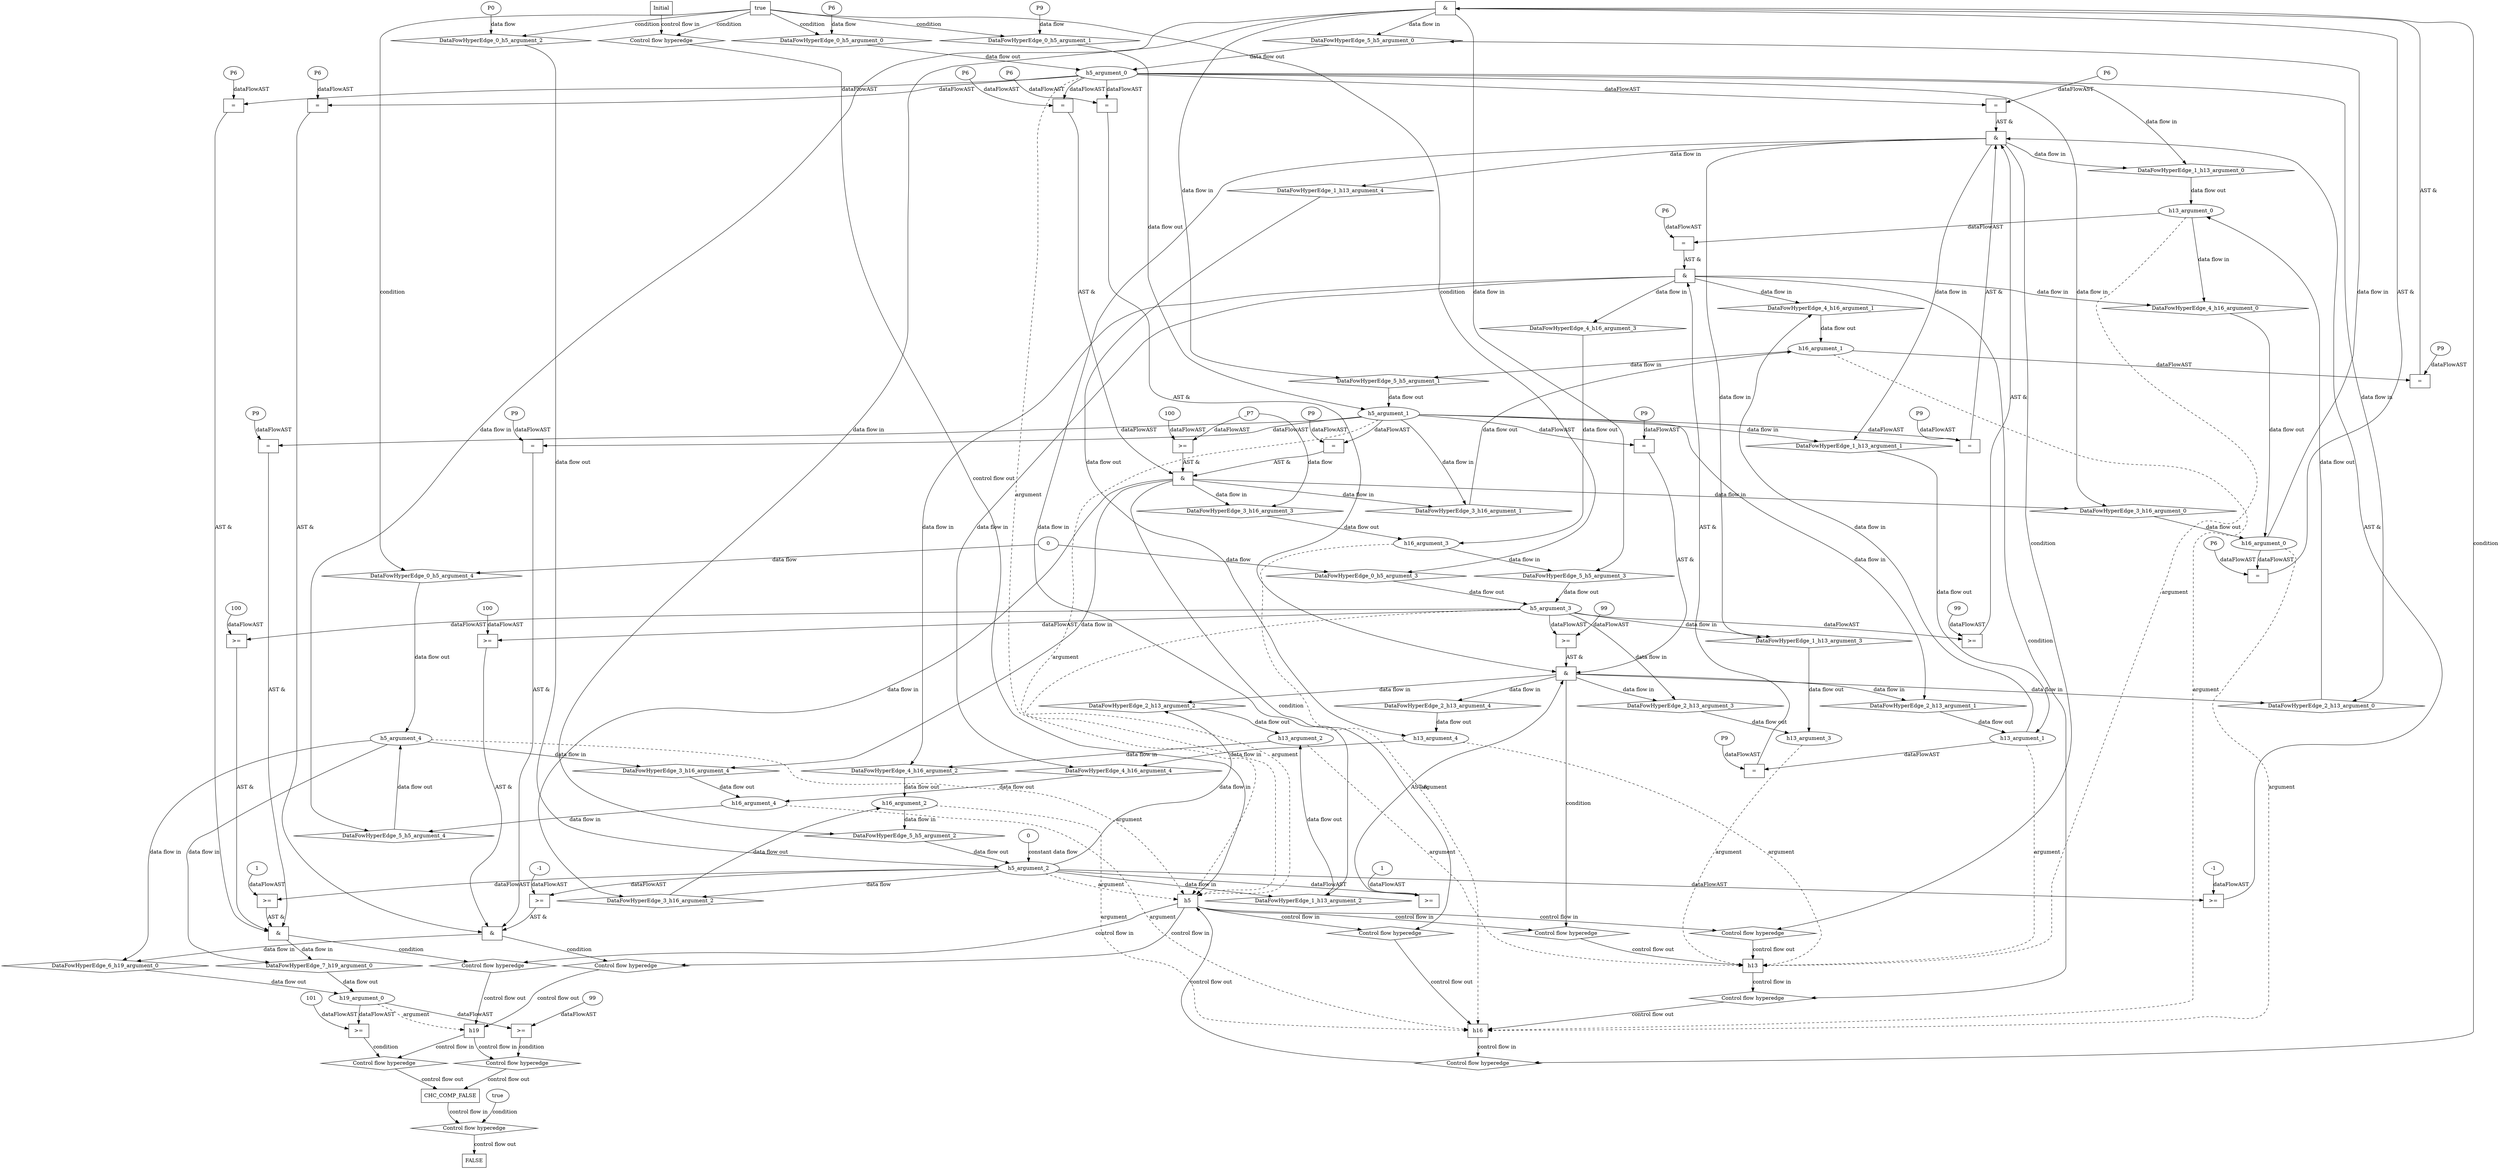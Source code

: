 digraph dag {
"CHC_COMP_FALSE" [label="CHC_COMP_FALSE" nodeName="CHC_COMP_FALSE" class=cfn  shape="rect"];
"h13" [label="h13" nodeName="h13" class=cfn  shape="rect"];
"h16" [label="h16" nodeName="h16" class=cfn  shape="rect"];
"h19" [label="h19" nodeName="h19" class=cfn  shape="rect"];
"h5" [label="h5" nodeName="h5" class=cfn  shape="rect"];
FALSE [label="FALSE" nodeName=FALSE class=cfn  shape="rect"];
Initial [label="Initial" nodeName=Initial class=cfn  shape="rect"];
ControlFowHyperEdge_0 [label="Control flow hyperedge" nodeName=ControlFowHyperEdge_0 class=controlFlowHyperEdge shape="diamond"];
"Initial" -> ControlFowHyperEdge_0 [label="control flow in"]
ControlFowHyperEdge_0 -> "h5" [label="control flow out"]
ControlFowHyperEdge_1 [label="Control flow hyperedge" nodeName=ControlFowHyperEdge_1 class=controlFlowHyperEdge shape="diamond"];
"h5" -> ControlFowHyperEdge_1 [label="control flow in"]
ControlFowHyperEdge_1 -> "h13" [label="control flow out"]
ControlFowHyperEdge_2 [label="Control flow hyperedge" nodeName=ControlFowHyperEdge_2 class=controlFlowHyperEdge shape="diamond"];
"h5" -> ControlFowHyperEdge_2 [label="control flow in"]
ControlFowHyperEdge_2 -> "h13" [label="control flow out"]
ControlFowHyperEdge_3 [label="Control flow hyperedge" nodeName=ControlFowHyperEdge_3 class=controlFlowHyperEdge shape="diamond"];
"h5" -> ControlFowHyperEdge_3 [label="control flow in"]
ControlFowHyperEdge_3 -> "h16" [label="control flow out"]
ControlFowHyperEdge_4 [label="Control flow hyperedge" nodeName=ControlFowHyperEdge_4 class=controlFlowHyperEdge shape="diamond"];
"h13" -> ControlFowHyperEdge_4 [label="control flow in"]
ControlFowHyperEdge_4 -> "h16" [label="control flow out"]
ControlFowHyperEdge_5 [label="Control flow hyperedge" nodeName=ControlFowHyperEdge_5 class=controlFlowHyperEdge shape="diamond"];
"h16" -> ControlFowHyperEdge_5 [label="control flow in"]
ControlFowHyperEdge_5 -> "h5" [label="control flow out"]
ControlFowHyperEdge_6 [label="Control flow hyperedge" nodeName=ControlFowHyperEdge_6 class=controlFlowHyperEdge shape="diamond"];
"h5" -> ControlFowHyperEdge_6 [label="control flow in"]
ControlFowHyperEdge_6 -> "h19" [label="control flow out"]
ControlFowHyperEdge_7 [label="Control flow hyperedge" nodeName=ControlFowHyperEdge_7 class=controlFlowHyperEdge shape="diamond"];
"h5" -> ControlFowHyperEdge_7 [label="control flow in"]
ControlFowHyperEdge_7 -> "h19" [label="control flow out"]
ControlFowHyperEdge_8 [label="Control flow hyperedge" nodeName=ControlFowHyperEdge_8 class=controlFlowHyperEdge shape="diamond"];
"h19" -> ControlFowHyperEdge_8 [label="control flow in"]
ControlFowHyperEdge_8 -> "CHC_COMP_FALSE" [label="control flow out"]
ControlFowHyperEdge_9 [label="Control flow hyperedge" nodeName=ControlFowHyperEdge_9 class=controlFlowHyperEdge shape="diamond"];
"h19" -> ControlFowHyperEdge_9 [label="control flow in"]
ControlFowHyperEdge_9 -> "CHC_COMP_FALSE" [label="control flow out"]
ControlFowHyperEdge_10 [label="Control flow hyperedge" nodeName=ControlFowHyperEdge_10 class=controlFlowHyperEdge shape="diamond"];
"CHC_COMP_FALSE" -> ControlFowHyperEdge_10 [label="control flow in"]
ControlFowHyperEdge_10 -> "FALSE" [label="control flow out"]
"h5_argument_0" [label="h5_argument_0" nodeName=argument0 class=argument  head="h5" shape="oval"];
"h5_argument_0" -> "h5"[label="argument" style="dashed"]
"h5_argument_1" [label="h5_argument_1" nodeName=argument1 class=argument  head="h5" shape="oval"];
"h5_argument_1" -> "h5"[label="argument" style="dashed"]
"h5_argument_2" [label="h5_argument_2" nodeName=argument2 class=argument  head="h5" shape="oval"];
"h5_argument_2" -> "h5"[label="argument" style="dashed"]
"h5_argument_3" [label="h5_argument_3" nodeName=argument3 class=argument  head="h5" shape="oval"];
"h5_argument_3" -> "h5"[label="argument" style="dashed"]
"h5_argument_4" [label="h5_argument_4" nodeName=argument4 class=argument  head="h5" shape="oval"];
"h5_argument_4" -> "h5"[label="argument" style="dashed"]
"h13_argument_0" [label="h13_argument_0" nodeName=argument0 class=argument  head="h13" shape="oval"];
"h13_argument_0" -> "h13"[label="argument" style="dashed"]
"h13_argument_1" [label="h13_argument_1" nodeName=argument1 class=argument  head="h13" shape="oval"];
"h13_argument_1" -> "h13"[label="argument" style="dashed"]
"h13_argument_2" [label="h13_argument_2" nodeName=argument2 class=argument  head="h13" shape="oval"];
"h13_argument_2" -> "h13"[label="argument" style="dashed"]
"h13_argument_3" [label="h13_argument_3" nodeName=argument3 class=argument  head="h13" shape="oval"];
"h13_argument_3" -> "h13"[label="argument" style="dashed"]
"h13_argument_4" [label="h13_argument_4" nodeName=argument4 class=argument  head="h13" shape="oval"];
"h13_argument_4" -> "h13"[label="argument" style="dashed"]
"h16_argument_0" [label="h16_argument_0" nodeName=argument0 class=argument  head="h16" shape="oval"];
"h16_argument_0" -> "h16"[label="argument" style="dashed"]
"h16_argument_1" [label="h16_argument_1" nodeName=argument1 class=argument  head="h16" shape="oval"];
"h16_argument_1" -> "h16"[label="argument" style="dashed"]
"h16_argument_2" [label="h16_argument_2" nodeName=argument2 class=argument  head="h16" shape="oval"];
"h16_argument_2" -> "h16"[label="argument" style="dashed"]
"h16_argument_3" [label="h16_argument_3" nodeName=argument3 class=argument  head="h16" shape="oval"];
"h16_argument_3" -> "h16"[label="argument" style="dashed"]
"h16_argument_4" [label="h16_argument_4" nodeName=argument4 class=argument  head="h16" shape="oval"];
"h16_argument_4" -> "h16"[label="argument" style="dashed"]
"h19_argument_0" [label="h19_argument_0" nodeName=argument0 class=argument  head="h19" shape="oval"];
"h19_argument_0" -> "h19"[label="argument" style="dashed"]

"true_0" [label="true" nodeName="true_0" class=true shape="rect"];
"true_0" -> "ControlFowHyperEdge_0" [label="condition"];
"xxxh5___Initial_0xxxdataFlow_0_node_0" [label="0" nodeName="xxxh5___Initial_0xxxdataFlow_0_node_0" class=Literal ];

"xxxh5___Initial_0xxxdataFlow_0_node_0" -> "DataFowHyperEdge_0_h5_argument_3" [label="data flow"];
"xxxh5___Initial_0xxxdataFlow1_node_0" [label="P9" nodeName="xxxh5___Initial_0xxxdataFlow1_node_0" class=Constant ];

"xxxh5___Initial_0xxxdataFlow1_node_0" -> "DataFowHyperEdge_0_h5_argument_1" [label="data flow"];
"xxxh5___Initial_0xxxdataFlow2_node_0" [label="P6" nodeName="xxxh5___Initial_0xxxdataFlow2_node_0" class=Constant ];

"xxxh5___Initial_0xxxdataFlow2_node_0" -> "DataFowHyperEdge_0_h5_argument_0" [label="data flow"];

"xxxh5___Initial_0xxxdataFlow_0_node_0" -> "DataFowHyperEdge_0_h5_argument_4" [label="data flow"];
"xxxh5___Initial_0xxxdataFlow4_node_0" [label="P0" nodeName="xxxh5___Initial_0xxxdataFlow4_node_0" class=Constant ];

"xxxh5___Initial_0xxxdataFlow4_node_0" -> "DataFowHyperEdge_0_h5_argument_2" [label="data flow"];
"xxxh13___h5_1xxx_and" [label="&" nodeName="xxxh13___h5_1xxx_and" class=Operator shape="rect"];
"xxxh13___h5_1xxxguard_0_node_0" [label=">=" nodeName="xxxh13___h5_1xxxguard_0_node_0" class=Operator  shape="rect"];
"xxxh13___h5_1xxxguard_0_node_1" [label="-1" nodeName="xxxh13___h5_1xxxguard_0_node_1" class=Literal ];
"xxxh13___h5_1xxxguard_0_node_1" -> "xxxh13___h5_1xxxguard_0_node_0"[label="dataFlowAST"]
"h5_argument_2" -> "xxxh13___h5_1xxxguard_0_node_0"[label="dataFlowAST"]

"xxxh13___h5_1xxxguard_0_node_0" -> "xxxh13___h5_1xxx_and" [label="AST &"];
"xxxh13___h5_1xxxguard1_node_0" [label=">=" nodeName="xxxh13___h5_1xxxguard1_node_0" class=Operator  shape="rect"];
"xxxh13___h5_1xxxguard1_node_1" [label="99" nodeName="xxxh13___h5_1xxxguard1_node_1" class=Literal ];
"xxxh13___h5_1xxxguard1_node_1" -> "xxxh13___h5_1xxxguard1_node_0"[label="dataFlowAST"]
"h5_argument_3" -> "xxxh13___h5_1xxxguard1_node_0"[label="dataFlowAST"]

"xxxh13___h5_1xxxguard1_node_0" -> "xxxh13___h5_1xxx_and" [label="AST &"];
"xxxh13___h5_1xxxguard2_node_0" [label="=" nodeName="xxxh13___h5_1xxxguard2_node_0" class=Operator  shape="rect"];
"xxxh13___h5_1xxxguard2_node_1" [label="P6" nodeName="xxxh13___h5_1xxxguard2_node_1" class=Constant ];
"xxxh13___h5_1xxxguard2_node_1" -> "xxxh13___h5_1xxxguard2_node_0"[label="dataFlowAST"]
"h5_argument_0" -> "xxxh13___h5_1xxxguard2_node_0"[label="dataFlowAST"]

"xxxh13___h5_1xxxguard2_node_0" -> "xxxh13___h5_1xxx_and" [label="AST &"];
"xxxh13___h5_1xxxguard3_node_0" [label="=" nodeName="xxxh13___h5_1xxxguard3_node_0" class=Operator  shape="rect"];
"xxxh13___h5_1xxxguard3_node_1" [label="P9" nodeName="xxxh13___h5_1xxxguard3_node_1" class=Constant ];
"xxxh13___h5_1xxxguard3_node_1" -> "xxxh13___h5_1xxxguard3_node_0"[label="dataFlowAST"]
"h5_argument_1" -> "xxxh13___h5_1xxxguard3_node_0"[label="dataFlowAST"]

"xxxh13___h5_1xxxguard3_node_0" -> "xxxh13___h5_1xxx_and" [label="AST &"];
"xxxh13___h5_1xxx_and" -> "ControlFowHyperEdge_1" [label="condition"];
"xxxh13___h5_2xxx_and" [label="&" nodeName="xxxh13___h5_2xxx_and" class=Operator shape="rect"];
"xxxh13___h5_2xxxguard_0_node_0" [label=">=" nodeName="xxxh13___h5_2xxxguard_0_node_0" class=Operator  shape="rect"];
"xxxh13___h5_2xxxguard_0_node_2" [label="1" nodeName="xxxh13___h5_2xxxguard_0_node_2" class=Literal ];
"h5_argument_2" -> "xxxh13___h5_2xxxguard_0_node_0"[label="dataFlowAST"]
"xxxh13___h5_2xxxguard_0_node_2" -> "xxxh13___h5_2xxxguard_0_node_0"[label="dataFlowAST"]

"xxxh13___h5_2xxxguard_0_node_0" -> "xxxh13___h5_2xxx_and" [label="AST &"];
"xxxh13___h5_2xxxguard1_node_0" [label=">=" nodeName="xxxh13___h5_2xxxguard1_node_0" class=Operator  shape="rect"];
"xxxh13___h5_2xxxguard1_node_1" [label="99" nodeName="xxxh13___h5_2xxxguard1_node_1" class=Literal ];
"xxxh13___h5_2xxxguard1_node_1" -> "xxxh13___h5_2xxxguard1_node_0"[label="dataFlowAST"]
"h5_argument_3" -> "xxxh13___h5_2xxxguard1_node_0"[label="dataFlowAST"]

"xxxh13___h5_2xxxguard1_node_0" -> "xxxh13___h5_2xxx_and" [label="AST &"];
"xxxh13___h5_2xxxguard2_node_0" [label="=" nodeName="xxxh13___h5_2xxxguard2_node_0" class=Operator  shape="rect"];
"xxxh13___h5_2xxxguard2_node_1" [label="P6" nodeName="xxxh13___h5_2xxxguard2_node_1" class=Constant ];
"xxxh13___h5_2xxxguard2_node_1" -> "xxxh13___h5_2xxxguard2_node_0"[label="dataFlowAST"]
"h5_argument_0" -> "xxxh13___h5_2xxxguard2_node_0"[label="dataFlowAST"]

"xxxh13___h5_2xxxguard2_node_0" -> "xxxh13___h5_2xxx_and" [label="AST &"];
"xxxh13___h5_2xxxguard3_node_0" [label="=" nodeName="xxxh13___h5_2xxxguard3_node_0" class=Operator  shape="rect"];
"xxxh13___h5_2xxxguard3_node_1" [label="P9" nodeName="xxxh13___h5_2xxxguard3_node_1" class=Constant ];
"xxxh13___h5_2xxxguard3_node_1" -> "xxxh13___h5_2xxxguard3_node_0"[label="dataFlowAST"]
"h5_argument_1" -> "xxxh13___h5_2xxxguard3_node_0"[label="dataFlowAST"]

"xxxh13___h5_2xxxguard3_node_0" -> "xxxh13___h5_2xxx_and" [label="AST &"];
"xxxh13___h5_2xxx_and" -> "ControlFowHyperEdge_2" [label="condition"];
"xxxh16___h5_3xxx_and" [label="&" nodeName="xxxh16___h5_3xxx_and" class=Operator shape="rect"];
"xxxh16___h5_3xxxguard_0_node_0" [label=">=" nodeName="xxxh16___h5_3xxxguard_0_node_0" class=Operator  shape="rect"];
"xxxh16___h5_3xxxguard_0_node_1" [label="100" nodeName="xxxh16___h5_3xxxguard_0_node_1" class=Literal ];
"xxxh16___h5_3xxxguard_0_node_1" -> "xxxh16___h5_3xxxguard_0_node_0"[label="dataFlowAST"]
"xxxh16___h5_3xxxdataFlow1_node_0" -> "xxxh16___h5_3xxxguard_0_node_0"[label="dataFlowAST"]

"xxxh16___h5_3xxxguard_0_node_0" -> "xxxh16___h5_3xxx_and" [label="AST &"];
"xxxh16___h5_3xxxguard1_node_0" [label="=" nodeName="xxxh16___h5_3xxxguard1_node_0" class=Operator  shape="rect"];
"xxxh16___h5_3xxxguard1_node_1" [label="P6" nodeName="xxxh16___h5_3xxxguard1_node_1" class=Constant ];
"xxxh16___h5_3xxxguard1_node_1" -> "xxxh16___h5_3xxxguard1_node_0"[label="dataFlowAST"]
"h5_argument_0" -> "xxxh16___h5_3xxxguard1_node_0"[label="dataFlowAST"]

"xxxh16___h5_3xxxguard1_node_0" -> "xxxh16___h5_3xxx_and" [label="AST &"];
"xxxh16___h5_3xxxguard2_node_0" [label="=" nodeName="xxxh16___h5_3xxxguard2_node_0" class=Operator  shape="rect"];
"xxxh16___h5_3xxxguard2_node_1" [label="P9" nodeName="xxxh16___h5_3xxxguard2_node_1" class=Constant ];
"xxxh16___h5_3xxxguard2_node_1" -> "xxxh16___h5_3xxxguard2_node_0"[label="dataFlowAST"]
"h5_argument_1" -> "xxxh16___h5_3xxxguard2_node_0"[label="dataFlowAST"]

"xxxh16___h5_3xxxguard2_node_0" -> "xxxh16___h5_3xxx_and" [label="AST &"];
"xxxh16___h5_3xxx_and" -> "ControlFowHyperEdge_3" [label="condition"];

"h5_argument_2" -> "DataFowHyperEdge_3_h16_argument_2" [label="data flow"];
"xxxh16___h5_3xxxdataFlow1_node_0" [label="_P7" nodeName="xxxh16___h5_3xxxdataFlow1_node_0" class=Constant ];

"xxxh16___h5_3xxxdataFlow1_node_0" -> "DataFowHyperEdge_3_h16_argument_3" [label="data flow"];
"xxxh16___h13_4xxx_and" [label="&" nodeName="xxxh16___h13_4xxx_and" class=Operator shape="rect"];
"xxxh16___h13_4xxxguard_0_node_0" [label="=" nodeName="xxxh16___h13_4xxxguard_0_node_0" class=Operator  shape="rect"];
"xxxh16___h13_4xxxguard_0_node_1" [label="P6" nodeName="xxxh16___h13_4xxxguard_0_node_1" class=Constant ];
"xxxh16___h13_4xxxguard_0_node_1" -> "xxxh16___h13_4xxxguard_0_node_0"[label="dataFlowAST"]
"h13_argument_0" -> "xxxh16___h13_4xxxguard_0_node_0"[label="dataFlowAST"]

"xxxh16___h13_4xxxguard_0_node_0" -> "xxxh16___h13_4xxx_and" [label="AST &"];
"xxxh16___h13_4xxxguard1_node_0" [label="=" nodeName="xxxh16___h13_4xxxguard1_node_0" class=Operator  shape="rect"];
"xxxh16___h13_4xxxguard1_node_1" [label="P9" nodeName="xxxh16___h13_4xxxguard1_node_1" class=Constant ];
"xxxh16___h13_4xxxguard1_node_1" -> "xxxh16___h13_4xxxguard1_node_0"[label="dataFlowAST"]
"h13_argument_1" -> "xxxh16___h13_4xxxguard1_node_0"[label="dataFlowAST"]

"xxxh16___h13_4xxxguard1_node_0" -> "xxxh16___h13_4xxx_and" [label="AST &"];
"xxxh16___h13_4xxx_and" -> "ControlFowHyperEdge_4" [label="condition"];
"xxxh5___h16_5xxx_and" [label="&" nodeName="xxxh5___h16_5xxx_and" class=Operator shape="rect"];
"xxxh5___h16_5xxxguard_0_node_0" [label="=" nodeName="xxxh5___h16_5xxxguard_0_node_0" class=Operator  shape="rect"];
"xxxh5___h16_5xxxguard_0_node_1" [label="P6" nodeName="xxxh5___h16_5xxxguard_0_node_1" class=Constant ];
"xxxh5___h16_5xxxguard_0_node_1" -> "xxxh5___h16_5xxxguard_0_node_0"[label="dataFlowAST"]
"h16_argument_0" -> "xxxh5___h16_5xxxguard_0_node_0"[label="dataFlowAST"]

"xxxh5___h16_5xxxguard_0_node_0" -> "xxxh5___h16_5xxx_and" [label="AST &"];
"xxxh5___h16_5xxxguard1_node_0" [label="=" nodeName="xxxh5___h16_5xxxguard1_node_0" class=Operator  shape="rect"];
"xxxh5___h16_5xxxguard1_node_1" [label="P9" nodeName="xxxh5___h16_5xxxguard1_node_1" class=Constant ];
"xxxh5___h16_5xxxguard1_node_1" -> "xxxh5___h16_5xxxguard1_node_0"[label="dataFlowAST"]
"h16_argument_1" -> "xxxh5___h16_5xxxguard1_node_0"[label="dataFlowAST"]

"xxxh5___h16_5xxxguard1_node_0" -> "xxxh5___h16_5xxx_and" [label="AST &"];
"xxxh5___h16_5xxx_and" -> "ControlFowHyperEdge_5" [label="condition"];
"xxxh19___h5_6xxx_and" [label="&" nodeName="xxxh19___h5_6xxx_and" class=Operator shape="rect"];
"xxxh19___h5_6xxxguard_0_node_0" [label=">=" nodeName="xxxh19___h5_6xxxguard_0_node_0" class=Operator  shape="rect"];
"xxxh19___h5_6xxxguard_0_node_1" [label="-1" nodeName="xxxh19___h5_6xxxguard_0_node_1" class=Literal ];
"xxxh19___h5_6xxxguard_0_node_1" -> "xxxh19___h5_6xxxguard_0_node_0"[label="dataFlowAST"]
"h5_argument_2" -> "xxxh19___h5_6xxxguard_0_node_0"[label="dataFlowAST"]

"xxxh19___h5_6xxxguard_0_node_0" -> "xxxh19___h5_6xxx_and" [label="AST &"];
"xxxh19___h5_6xxxguard1_node_0" [label=">=" nodeName="xxxh19___h5_6xxxguard1_node_0" class=Operator  shape="rect"];
"xxxh19___h5_6xxxguard1_node_2" [label="100" nodeName="xxxh19___h5_6xxxguard1_node_2" class=Literal ];
"h5_argument_3" -> "xxxh19___h5_6xxxguard1_node_0"[label="dataFlowAST"]
"xxxh19___h5_6xxxguard1_node_2" -> "xxxh19___h5_6xxxguard1_node_0"[label="dataFlowAST"]

"xxxh19___h5_6xxxguard1_node_0" -> "xxxh19___h5_6xxx_and" [label="AST &"];
"xxxh19___h5_6xxxguard2_node_0" [label="=" nodeName="xxxh19___h5_6xxxguard2_node_0" class=Operator  shape="rect"];
"xxxh19___h5_6xxxguard2_node_1" [label="P6" nodeName="xxxh19___h5_6xxxguard2_node_1" class=Constant ];
"xxxh19___h5_6xxxguard2_node_1" -> "xxxh19___h5_6xxxguard2_node_0"[label="dataFlowAST"]
"h5_argument_0" -> "xxxh19___h5_6xxxguard2_node_0"[label="dataFlowAST"]

"xxxh19___h5_6xxxguard2_node_0" -> "xxxh19___h5_6xxx_and" [label="AST &"];
"xxxh19___h5_6xxxguard3_node_0" [label="=" nodeName="xxxh19___h5_6xxxguard3_node_0" class=Operator  shape="rect"];
"xxxh19___h5_6xxxguard3_node_1" [label="P9" nodeName="xxxh19___h5_6xxxguard3_node_1" class=Constant ];
"xxxh19___h5_6xxxguard3_node_1" -> "xxxh19___h5_6xxxguard3_node_0"[label="dataFlowAST"]
"h5_argument_1" -> "xxxh19___h5_6xxxguard3_node_0"[label="dataFlowAST"]

"xxxh19___h5_6xxxguard3_node_0" -> "xxxh19___h5_6xxx_and" [label="AST &"];
"xxxh19___h5_6xxx_and" -> "ControlFowHyperEdge_6" [label="condition"];
"xxxh19___h5_7xxx_and" [label="&" nodeName="xxxh19___h5_7xxx_and" class=Operator shape="rect"];
"xxxh19___h5_7xxxguard_0_node_0" [label=">=" nodeName="xxxh19___h5_7xxxguard_0_node_0" class=Operator  shape="rect"];
"xxxh19___h5_7xxxguard_0_node_2" [label="1" nodeName="xxxh19___h5_7xxxguard_0_node_2" class=Literal ];
"h5_argument_2" -> "xxxh19___h5_7xxxguard_0_node_0"[label="dataFlowAST"]
"xxxh19___h5_7xxxguard_0_node_2" -> "xxxh19___h5_7xxxguard_0_node_0"[label="dataFlowAST"]

"xxxh19___h5_7xxxguard_0_node_0" -> "xxxh19___h5_7xxx_and" [label="AST &"];
"xxxh19___h5_7xxxguard1_node_0" [label=">=" nodeName="xxxh19___h5_7xxxguard1_node_0" class=Operator  shape="rect"];
"xxxh19___h5_7xxxguard1_node_2" [label="100" nodeName="xxxh19___h5_7xxxguard1_node_2" class=Literal ];
"h5_argument_3" -> "xxxh19___h5_7xxxguard1_node_0"[label="dataFlowAST"]
"xxxh19___h5_7xxxguard1_node_2" -> "xxxh19___h5_7xxxguard1_node_0"[label="dataFlowAST"]

"xxxh19___h5_7xxxguard1_node_0" -> "xxxh19___h5_7xxx_and" [label="AST &"];
"xxxh19___h5_7xxxguard2_node_0" [label="=" nodeName="xxxh19___h5_7xxxguard2_node_0" class=Operator  shape="rect"];
"xxxh19___h5_7xxxguard2_node_1" [label="P6" nodeName="xxxh19___h5_7xxxguard2_node_1" class=Constant ];
"xxxh19___h5_7xxxguard2_node_1" -> "xxxh19___h5_7xxxguard2_node_0"[label="dataFlowAST"]
"h5_argument_0" -> "xxxh19___h5_7xxxguard2_node_0"[label="dataFlowAST"]

"xxxh19___h5_7xxxguard2_node_0" -> "xxxh19___h5_7xxx_and" [label="AST &"];
"xxxh19___h5_7xxxguard3_node_0" [label="=" nodeName="xxxh19___h5_7xxxguard3_node_0" class=Operator  shape="rect"];
"xxxh19___h5_7xxxguard3_node_1" [label="P9" nodeName="xxxh19___h5_7xxxguard3_node_1" class=Constant ];
"xxxh19___h5_7xxxguard3_node_1" -> "xxxh19___h5_7xxxguard3_node_0"[label="dataFlowAST"]
"h5_argument_1" -> "xxxh19___h5_7xxxguard3_node_0"[label="dataFlowAST"]

"xxxh19___h5_7xxxguard3_node_0" -> "xxxh19___h5_7xxx_and" [label="AST &"];
"xxxh19___h5_7xxx_and" -> "ControlFowHyperEdge_7" [label="condition"];
"xxxCHC_COMP_FALSE___h19_8xxxguard_0_node_0" [label=">=" nodeName="xxxCHC_COMP_FALSE___h19_8xxxguard_0_node_0" class=Operator  shape="rect"];
"xxxCHC_COMP_FALSE___h19_8xxxguard_0_node_1" [label="99" nodeName="xxxCHC_COMP_FALSE___h19_8xxxguard_0_node_1" class=Literal ];
"xxxCHC_COMP_FALSE___h19_8xxxguard_0_node_1" -> "xxxCHC_COMP_FALSE___h19_8xxxguard_0_node_0"[label="dataFlowAST"]
"h19_argument_0" -> "xxxCHC_COMP_FALSE___h19_8xxxguard_0_node_0"[label="dataFlowAST"]

"xxxCHC_COMP_FALSE___h19_8xxxguard_0_node_0" -> "ControlFowHyperEdge_8" [label="condition"];
"xxxCHC_COMP_FALSE___h19_9xxxguard_0_node_0" [label=">=" nodeName="xxxCHC_COMP_FALSE___h19_9xxxguard_0_node_0" class=Operator  shape="rect"];
"xxxCHC_COMP_FALSE___h19_9xxxguard_0_node_2" [label="101" nodeName="xxxCHC_COMP_FALSE___h19_9xxxguard_0_node_2" class=Literal ];
"h19_argument_0" -> "xxxCHC_COMP_FALSE___h19_9xxxguard_0_node_0"[label="dataFlowAST"]
"xxxCHC_COMP_FALSE___h19_9xxxguard_0_node_2" -> "xxxCHC_COMP_FALSE___h19_9xxxguard_0_node_0"[label="dataFlowAST"]

"xxxCHC_COMP_FALSE___h19_9xxxguard_0_node_0" -> "ControlFowHyperEdge_9" [label="condition"];
"xxxFALSE___CHC_COMP_FALSE_10xxxguard_0_node_0" [label="true" nodeName="xxxFALSE___CHC_COMP_FALSE_10xxxguard_0_node_0" class=BoolValue ];

"xxxFALSE___CHC_COMP_FALSE_10xxxguard_0_node_0" -> "ControlFowHyperEdge_10" [label="condition"];
"DataFowHyperEdge_0_h5_argument_0" [label="DataFowHyperEdge_0_h5_argument_0" nodeName="DataFowHyperEdge_0_h5_argument_0" class=DataFlowHyperedge shape="diamond"];
"DataFowHyperEdge_0_h5_argument_0" -> "h5_argument_0"[label="data flow out"]
"true_0" -> "DataFowHyperEdge_0_h5_argument_0" [label="condition"];
"DataFowHyperEdge_0_h5_argument_1" [label="DataFowHyperEdge_0_h5_argument_1" nodeName="DataFowHyperEdge_0_h5_argument_1" class=DataFlowHyperedge shape="diamond"];
"DataFowHyperEdge_0_h5_argument_1" -> "h5_argument_1"[label="data flow out"]
"true_0" -> "DataFowHyperEdge_0_h5_argument_1" [label="condition"];
"DataFowHyperEdge_0_h5_argument_2" [label="DataFowHyperEdge_0_h5_argument_2" nodeName="DataFowHyperEdge_0_h5_argument_2" class=DataFlowHyperedge shape="diamond"];
"DataFowHyperEdge_0_h5_argument_2" -> "h5_argument_2"[label="data flow out"]
"true_0" -> "DataFowHyperEdge_0_h5_argument_2" [label="condition"];
"DataFowHyperEdge_0_h5_argument_3" [label="DataFowHyperEdge_0_h5_argument_3" nodeName="DataFowHyperEdge_0_h5_argument_3" class=DataFlowHyperedge shape="diamond"];
"DataFowHyperEdge_0_h5_argument_3" -> "h5_argument_3"[label="data flow out"]
"true_0" -> "DataFowHyperEdge_0_h5_argument_3" [label="condition"];
"DataFowHyperEdge_0_h5_argument_4" [label="DataFowHyperEdge_0_h5_argument_4" nodeName="DataFowHyperEdge_0_h5_argument_4" class=DataFlowHyperedge shape="diamond"];
"DataFowHyperEdge_0_h5_argument_4" -> "h5_argument_4"[label="data flow out"]
"true_0" -> "DataFowHyperEdge_0_h5_argument_4" [label="condition"];
"DataFowHyperEdge_1_h13_argument_0" [label="DataFowHyperEdge_1_h13_argument_0" nodeName="DataFowHyperEdge_1_h13_argument_0" class=DataFlowHyperedge shape="diamond"];
"DataFowHyperEdge_1_h13_argument_0" -> "h13_argument_0"[label="data flow out"]
"xxxh13___h5_1xxx_and" -> "DataFowHyperEdge_1_h13_argument_0"[label="data flow in"]
"DataFowHyperEdge_1_h13_argument_1" [label="DataFowHyperEdge_1_h13_argument_1" nodeName="DataFowHyperEdge_1_h13_argument_1" class=DataFlowHyperedge shape="diamond"];
"DataFowHyperEdge_1_h13_argument_1" -> "h13_argument_1"[label="data flow out"]
"xxxh13___h5_1xxx_and" -> "DataFowHyperEdge_1_h13_argument_1"[label="data flow in"]
"DataFowHyperEdge_1_h13_argument_2" [label="DataFowHyperEdge_1_h13_argument_2" nodeName="DataFowHyperEdge_1_h13_argument_2" class=DataFlowHyperedge shape="diamond"];
"DataFowHyperEdge_1_h13_argument_2" -> "h13_argument_2"[label="data flow out"]
"xxxh13___h5_1xxx_and" -> "DataFowHyperEdge_1_h13_argument_2"[label="data flow in"]
"DataFowHyperEdge_1_h13_argument_3" [label="DataFowHyperEdge_1_h13_argument_3" nodeName="DataFowHyperEdge_1_h13_argument_3" class=DataFlowHyperedge shape="diamond"];
"DataFowHyperEdge_1_h13_argument_3" -> "h13_argument_3"[label="data flow out"]
"xxxh13___h5_1xxx_and" -> "DataFowHyperEdge_1_h13_argument_3"[label="data flow in"]
"DataFowHyperEdge_1_h13_argument_4" [label="DataFowHyperEdge_1_h13_argument_4" nodeName="DataFowHyperEdge_1_h13_argument_4" class=DataFlowHyperedge shape="diamond"];
"DataFowHyperEdge_1_h13_argument_4" -> "h13_argument_4"[label="data flow out"]
"xxxh13___h5_1xxx_and" -> "DataFowHyperEdge_1_h13_argument_4"[label="data flow in"]
"DataFowHyperEdge_2_h13_argument_0" [label="DataFowHyperEdge_2_h13_argument_0" nodeName="DataFowHyperEdge_2_h13_argument_0" class=DataFlowHyperedge shape="diamond"];
"DataFowHyperEdge_2_h13_argument_0" -> "h13_argument_0"[label="data flow out"]
"xxxh13___h5_2xxx_and" -> "DataFowHyperEdge_2_h13_argument_0"[label="data flow in"]
"DataFowHyperEdge_2_h13_argument_1" [label="DataFowHyperEdge_2_h13_argument_1" nodeName="DataFowHyperEdge_2_h13_argument_1" class=DataFlowHyperedge shape="diamond"];
"DataFowHyperEdge_2_h13_argument_1" -> "h13_argument_1"[label="data flow out"]
"xxxh13___h5_2xxx_and" -> "DataFowHyperEdge_2_h13_argument_1"[label="data flow in"]
"DataFowHyperEdge_2_h13_argument_2" [label="DataFowHyperEdge_2_h13_argument_2" nodeName="DataFowHyperEdge_2_h13_argument_2" class=DataFlowHyperedge shape="diamond"];
"DataFowHyperEdge_2_h13_argument_2" -> "h13_argument_2"[label="data flow out"]
"xxxh13___h5_2xxx_and" -> "DataFowHyperEdge_2_h13_argument_2"[label="data flow in"]
"DataFowHyperEdge_2_h13_argument_3" [label="DataFowHyperEdge_2_h13_argument_3" nodeName="DataFowHyperEdge_2_h13_argument_3" class=DataFlowHyperedge shape="diamond"];
"DataFowHyperEdge_2_h13_argument_3" -> "h13_argument_3"[label="data flow out"]
"xxxh13___h5_2xxx_and" -> "DataFowHyperEdge_2_h13_argument_3"[label="data flow in"]
"DataFowHyperEdge_2_h13_argument_4" [label="DataFowHyperEdge_2_h13_argument_4" nodeName="DataFowHyperEdge_2_h13_argument_4" class=DataFlowHyperedge shape="diamond"];
"DataFowHyperEdge_2_h13_argument_4" -> "h13_argument_4"[label="data flow out"]
"xxxh13___h5_2xxx_and" -> "DataFowHyperEdge_2_h13_argument_4"[label="data flow in"]
"DataFowHyperEdge_3_h16_argument_0" [label="DataFowHyperEdge_3_h16_argument_0" nodeName="DataFowHyperEdge_3_h16_argument_0" class=DataFlowHyperedge shape="diamond"];
"DataFowHyperEdge_3_h16_argument_0" -> "h16_argument_0"[label="data flow out"]
"xxxh16___h5_3xxx_and" -> "DataFowHyperEdge_3_h16_argument_0"[label="data flow in"]
"DataFowHyperEdge_3_h16_argument_1" [label="DataFowHyperEdge_3_h16_argument_1" nodeName="DataFowHyperEdge_3_h16_argument_1" class=DataFlowHyperedge shape="diamond"];
"DataFowHyperEdge_3_h16_argument_1" -> "h16_argument_1"[label="data flow out"]
"xxxh16___h5_3xxx_and" -> "DataFowHyperEdge_3_h16_argument_1"[label="data flow in"]
"DataFowHyperEdge_3_h16_argument_2" [label="DataFowHyperEdge_3_h16_argument_2" nodeName="DataFowHyperEdge_3_h16_argument_2" class=DataFlowHyperedge shape="diamond"];
"DataFowHyperEdge_3_h16_argument_2" -> "h16_argument_2"[label="data flow out"]
"xxxh16___h5_3xxx_and" -> "DataFowHyperEdge_3_h16_argument_2"[label="data flow in"]
"DataFowHyperEdge_3_h16_argument_3" [label="DataFowHyperEdge_3_h16_argument_3" nodeName="DataFowHyperEdge_3_h16_argument_3" class=DataFlowHyperedge shape="diamond"];
"DataFowHyperEdge_3_h16_argument_3" -> "h16_argument_3"[label="data flow out"]
"xxxh16___h5_3xxx_and" -> "DataFowHyperEdge_3_h16_argument_3"[label="data flow in"]
"DataFowHyperEdge_3_h16_argument_4" [label="DataFowHyperEdge_3_h16_argument_4" nodeName="DataFowHyperEdge_3_h16_argument_4" class=DataFlowHyperedge shape="diamond"];
"DataFowHyperEdge_3_h16_argument_4" -> "h16_argument_4"[label="data flow out"]
"xxxh16___h5_3xxx_and" -> "DataFowHyperEdge_3_h16_argument_4"[label="data flow in"]
"DataFowHyperEdge_4_h16_argument_0" [label="DataFowHyperEdge_4_h16_argument_0" nodeName="DataFowHyperEdge_4_h16_argument_0" class=DataFlowHyperedge shape="diamond"];
"DataFowHyperEdge_4_h16_argument_0" -> "h16_argument_0"[label="data flow out"]
"xxxh16___h13_4xxx_and" -> "DataFowHyperEdge_4_h16_argument_0"[label="data flow in"]
"DataFowHyperEdge_4_h16_argument_1" [label="DataFowHyperEdge_4_h16_argument_1" nodeName="DataFowHyperEdge_4_h16_argument_1" class=DataFlowHyperedge shape="diamond"];
"DataFowHyperEdge_4_h16_argument_1" -> "h16_argument_1"[label="data flow out"]
"xxxh16___h13_4xxx_and" -> "DataFowHyperEdge_4_h16_argument_1"[label="data flow in"]
"DataFowHyperEdge_4_h16_argument_2" [label="DataFowHyperEdge_4_h16_argument_2" nodeName="DataFowHyperEdge_4_h16_argument_2" class=DataFlowHyperedge shape="diamond"];
"DataFowHyperEdge_4_h16_argument_2" -> "h16_argument_2"[label="data flow out"]
"xxxh16___h13_4xxx_and" -> "DataFowHyperEdge_4_h16_argument_2"[label="data flow in"]
"DataFowHyperEdge_4_h16_argument_3" [label="DataFowHyperEdge_4_h16_argument_3" nodeName="DataFowHyperEdge_4_h16_argument_3" class=DataFlowHyperedge shape="diamond"];
"DataFowHyperEdge_4_h16_argument_3" -> "h16_argument_3"[label="data flow out"]
"xxxh16___h13_4xxx_and" -> "DataFowHyperEdge_4_h16_argument_3"[label="data flow in"]
"DataFowHyperEdge_4_h16_argument_4" [label="DataFowHyperEdge_4_h16_argument_4" nodeName="DataFowHyperEdge_4_h16_argument_4" class=DataFlowHyperedge shape="diamond"];
"DataFowHyperEdge_4_h16_argument_4" -> "h16_argument_4"[label="data flow out"]
"xxxh16___h13_4xxx_and" -> "DataFowHyperEdge_4_h16_argument_4"[label="data flow in"]
"DataFowHyperEdge_5_h5_argument_0" [label="DataFowHyperEdge_5_h5_argument_0" nodeName="DataFowHyperEdge_5_h5_argument_0" class=DataFlowHyperedge shape="diamond"];
"DataFowHyperEdge_5_h5_argument_0" -> "h5_argument_0"[label="data flow out"]
"xxxh5___h16_5xxx_and" -> "DataFowHyperEdge_5_h5_argument_0"[label="data flow in"]
"DataFowHyperEdge_5_h5_argument_1" [label="DataFowHyperEdge_5_h5_argument_1" nodeName="DataFowHyperEdge_5_h5_argument_1" class=DataFlowHyperedge shape="diamond"];
"DataFowHyperEdge_5_h5_argument_1" -> "h5_argument_1"[label="data flow out"]
"xxxh5___h16_5xxx_and" -> "DataFowHyperEdge_5_h5_argument_1"[label="data flow in"]
"DataFowHyperEdge_5_h5_argument_2" [label="DataFowHyperEdge_5_h5_argument_2" nodeName="DataFowHyperEdge_5_h5_argument_2" class=DataFlowHyperedge shape="diamond"];
"DataFowHyperEdge_5_h5_argument_2" -> "h5_argument_2"[label="data flow out"]
"xxxh5___h16_5xxx_and" -> "DataFowHyperEdge_5_h5_argument_2"[label="data flow in"]
"DataFowHyperEdge_5_h5_argument_3" [label="DataFowHyperEdge_5_h5_argument_3" nodeName="DataFowHyperEdge_5_h5_argument_3" class=DataFlowHyperedge shape="diamond"];
"DataFowHyperEdge_5_h5_argument_3" -> "h5_argument_3"[label="data flow out"]
"xxxh5___h16_5xxx_and" -> "DataFowHyperEdge_5_h5_argument_3"[label="data flow in"]
"DataFowHyperEdge_5_h5_argument_4" [label="DataFowHyperEdge_5_h5_argument_4" nodeName="DataFowHyperEdge_5_h5_argument_4" class=DataFlowHyperedge shape="diamond"];
"DataFowHyperEdge_5_h5_argument_4" -> "h5_argument_4"[label="data flow out"]
"xxxh5___h16_5xxx_and" -> "DataFowHyperEdge_5_h5_argument_4"[label="data flow in"]
"DataFowHyperEdge_6_h19_argument_0" [label="DataFowHyperEdge_6_h19_argument_0" nodeName="DataFowHyperEdge_6_h19_argument_0" class=DataFlowHyperedge shape="diamond"];
"DataFowHyperEdge_6_h19_argument_0" -> "h19_argument_0"[label="data flow out"]
"xxxh19___h5_6xxx_and" -> "DataFowHyperEdge_6_h19_argument_0"[label="data flow in"]
"DataFowHyperEdge_7_h19_argument_0" [label="DataFowHyperEdge_7_h19_argument_0" nodeName="DataFowHyperEdge_7_h19_argument_0" class=DataFlowHyperedge shape="diamond"];
"DataFowHyperEdge_7_h19_argument_0" -> "h19_argument_0"[label="data flow out"]
"xxxh19___h5_7xxx_and" -> "DataFowHyperEdge_7_h19_argument_0"[label="data flow in"]
"xxxh16___h5_3xxxh5_argument_2_constant_0" [label="0" nodeName="xxxh16___h5_3xxxh5_argument_2_constant_0" class=Constant];
"xxxh16___h5_3xxxh5_argument_2_constant_0" -> "h5_argument_2" [label="constant data flow"];
"h5_argument_0" -> "DataFowHyperEdge_1_h13_argument_0"[label="data flow in"]
"h5_argument_1" -> "DataFowHyperEdge_1_h13_argument_1"[label="data flow in"]
"h5_argument_2" -> "DataFowHyperEdge_1_h13_argument_2"[label="data flow in"]
"h5_argument_3" -> "DataFowHyperEdge_1_h13_argument_3"[label="data flow in"]
"h5_argument_0" -> "DataFowHyperEdge_2_h13_argument_0"[label="data flow in"]
"h5_argument_1" -> "DataFowHyperEdge_2_h13_argument_1"[label="data flow in"]
"h5_argument_2" -> "DataFowHyperEdge_2_h13_argument_2"[label="data flow in"]
"h5_argument_3" -> "DataFowHyperEdge_2_h13_argument_3"[label="data flow in"]
"h5_argument_0" -> "DataFowHyperEdge_3_h16_argument_0"[label="data flow in"]
"h5_argument_1" -> "DataFowHyperEdge_3_h16_argument_1"[label="data flow in"]
"h5_argument_4" -> "DataFowHyperEdge_3_h16_argument_4"[label="data flow in"]
"h13_argument_0" -> "DataFowHyperEdge_4_h16_argument_0"[label="data flow in"]
"h13_argument_1" -> "DataFowHyperEdge_4_h16_argument_1"[label="data flow in"]
"h13_argument_2" -> "DataFowHyperEdge_4_h16_argument_2"[label="data flow in"]
"h13_argument_4" -> "DataFowHyperEdge_4_h16_argument_4"[label="data flow in"]
"h16_argument_0" -> "DataFowHyperEdge_5_h5_argument_0"[label="data flow in"]
"h16_argument_3" -> "DataFowHyperEdge_5_h5_argument_3"[label="data flow in"]
"h16_argument_4" -> "DataFowHyperEdge_5_h5_argument_4"[label="data flow in"]
"h16_argument_1" -> "DataFowHyperEdge_5_h5_argument_1"[label="data flow in"]
"h16_argument_2" -> "DataFowHyperEdge_5_h5_argument_2"[label="data flow in"]
"h5_argument_4" -> "DataFowHyperEdge_6_h19_argument_0"[label="data flow in"]
"h5_argument_4" -> "DataFowHyperEdge_7_h19_argument_0"[label="data flow in"]




}
